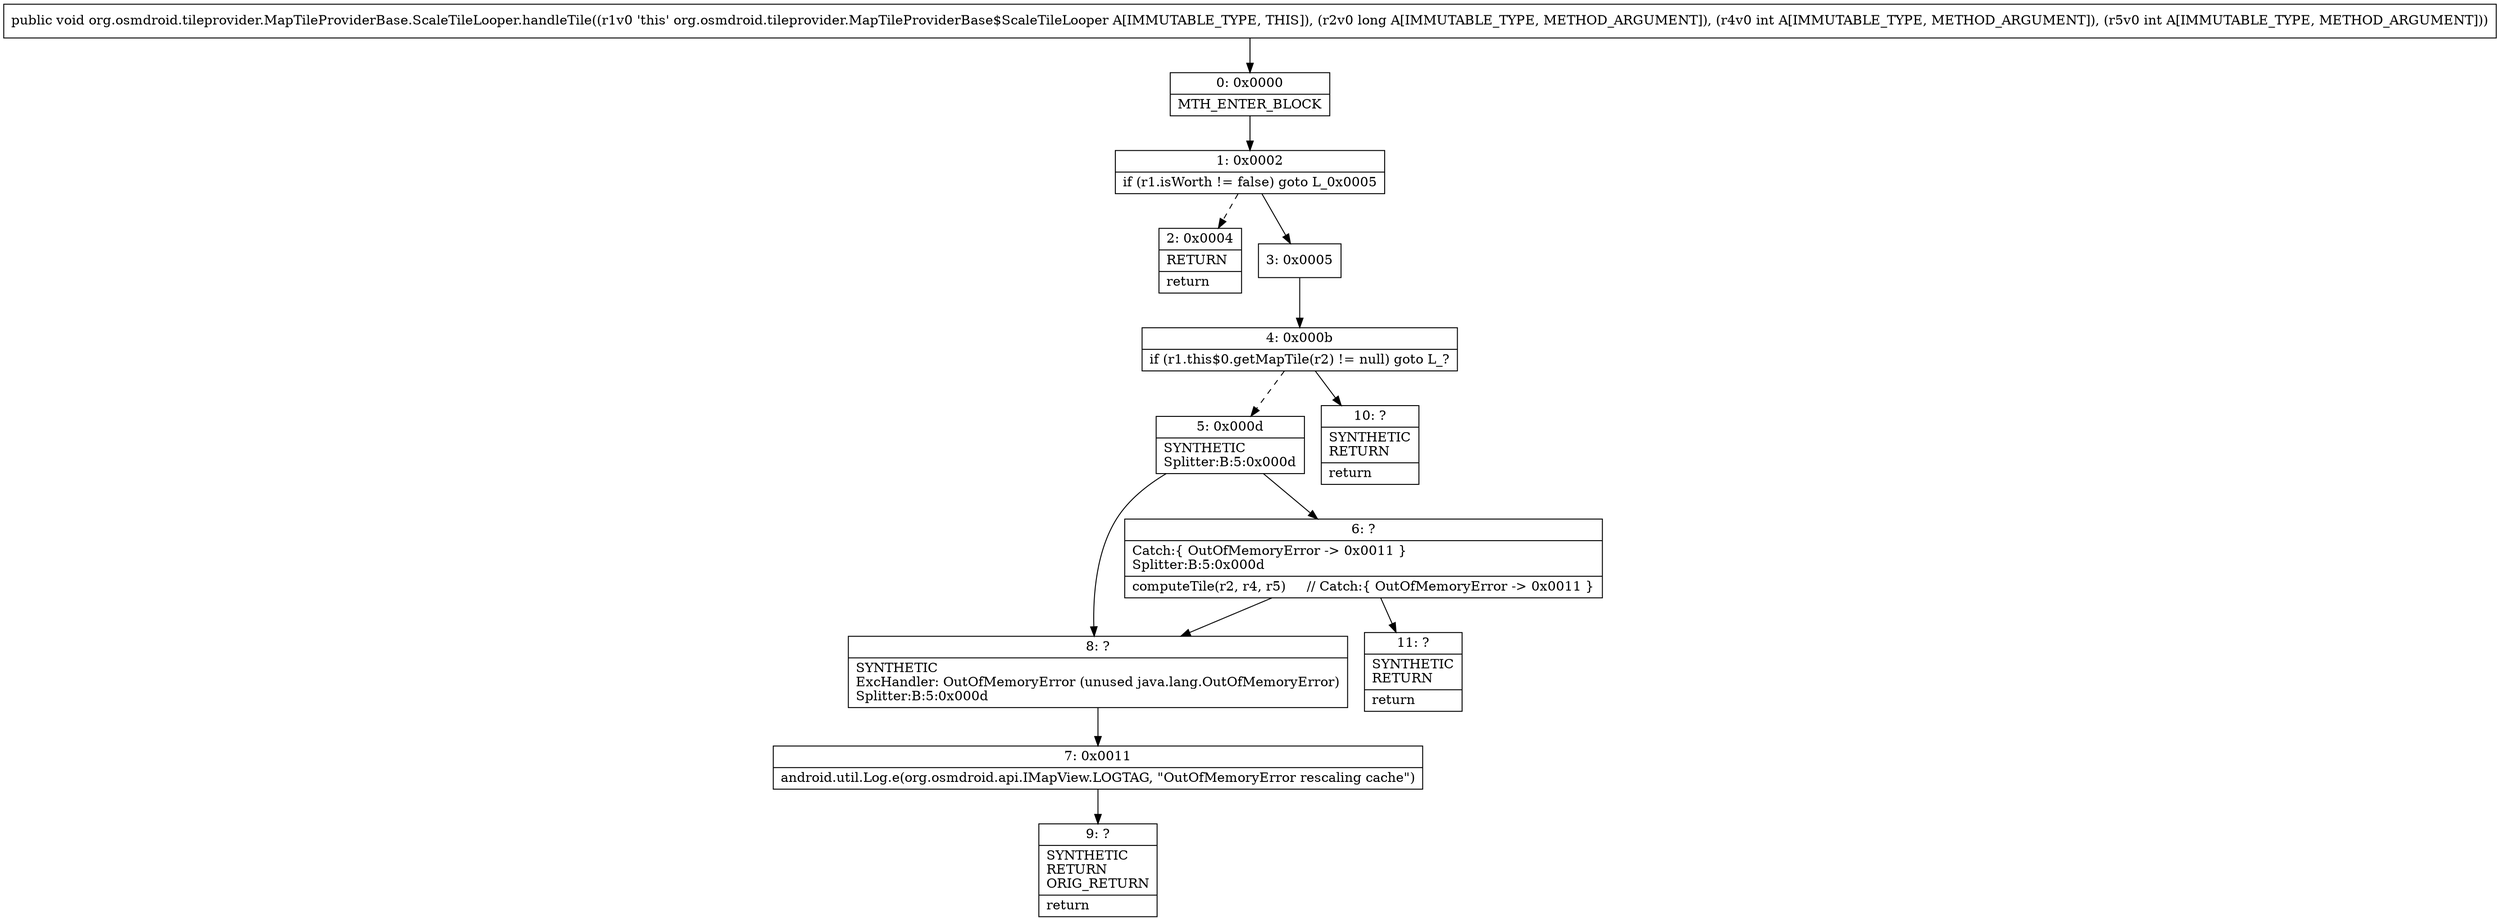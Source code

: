 digraph "CFG fororg.osmdroid.tileprovider.MapTileProviderBase.ScaleTileLooper.handleTile(JII)V" {
Node_0 [shape=record,label="{0\:\ 0x0000|MTH_ENTER_BLOCK\l}"];
Node_1 [shape=record,label="{1\:\ 0x0002|if (r1.isWorth != false) goto L_0x0005\l}"];
Node_2 [shape=record,label="{2\:\ 0x0004|RETURN\l|return\l}"];
Node_3 [shape=record,label="{3\:\ 0x0005}"];
Node_4 [shape=record,label="{4\:\ 0x000b|if (r1.this$0.getMapTile(r2) != null) goto L_?\l}"];
Node_5 [shape=record,label="{5\:\ 0x000d|SYNTHETIC\lSplitter:B:5:0x000d\l}"];
Node_6 [shape=record,label="{6\:\ ?|Catch:\{ OutOfMemoryError \-\> 0x0011 \}\lSplitter:B:5:0x000d\l|computeTile(r2, r4, r5)     \/\/ Catch:\{ OutOfMemoryError \-\> 0x0011 \}\l}"];
Node_7 [shape=record,label="{7\:\ 0x0011|android.util.Log.e(org.osmdroid.api.IMapView.LOGTAG, \"OutOfMemoryError rescaling cache\")\l}"];
Node_8 [shape=record,label="{8\:\ ?|SYNTHETIC\lExcHandler: OutOfMemoryError (unused java.lang.OutOfMemoryError)\lSplitter:B:5:0x000d\l}"];
Node_9 [shape=record,label="{9\:\ ?|SYNTHETIC\lRETURN\lORIG_RETURN\l|return\l}"];
Node_10 [shape=record,label="{10\:\ ?|SYNTHETIC\lRETURN\l|return\l}"];
Node_11 [shape=record,label="{11\:\ ?|SYNTHETIC\lRETURN\l|return\l}"];
MethodNode[shape=record,label="{public void org.osmdroid.tileprovider.MapTileProviderBase.ScaleTileLooper.handleTile((r1v0 'this' org.osmdroid.tileprovider.MapTileProviderBase$ScaleTileLooper A[IMMUTABLE_TYPE, THIS]), (r2v0 long A[IMMUTABLE_TYPE, METHOD_ARGUMENT]), (r4v0 int A[IMMUTABLE_TYPE, METHOD_ARGUMENT]), (r5v0 int A[IMMUTABLE_TYPE, METHOD_ARGUMENT])) }"];
MethodNode -> Node_0;
Node_0 -> Node_1;
Node_1 -> Node_2[style=dashed];
Node_1 -> Node_3;
Node_3 -> Node_4;
Node_4 -> Node_5[style=dashed];
Node_4 -> Node_10;
Node_5 -> Node_6;
Node_5 -> Node_8;
Node_6 -> Node_8;
Node_6 -> Node_11;
Node_7 -> Node_9;
Node_8 -> Node_7;
}

